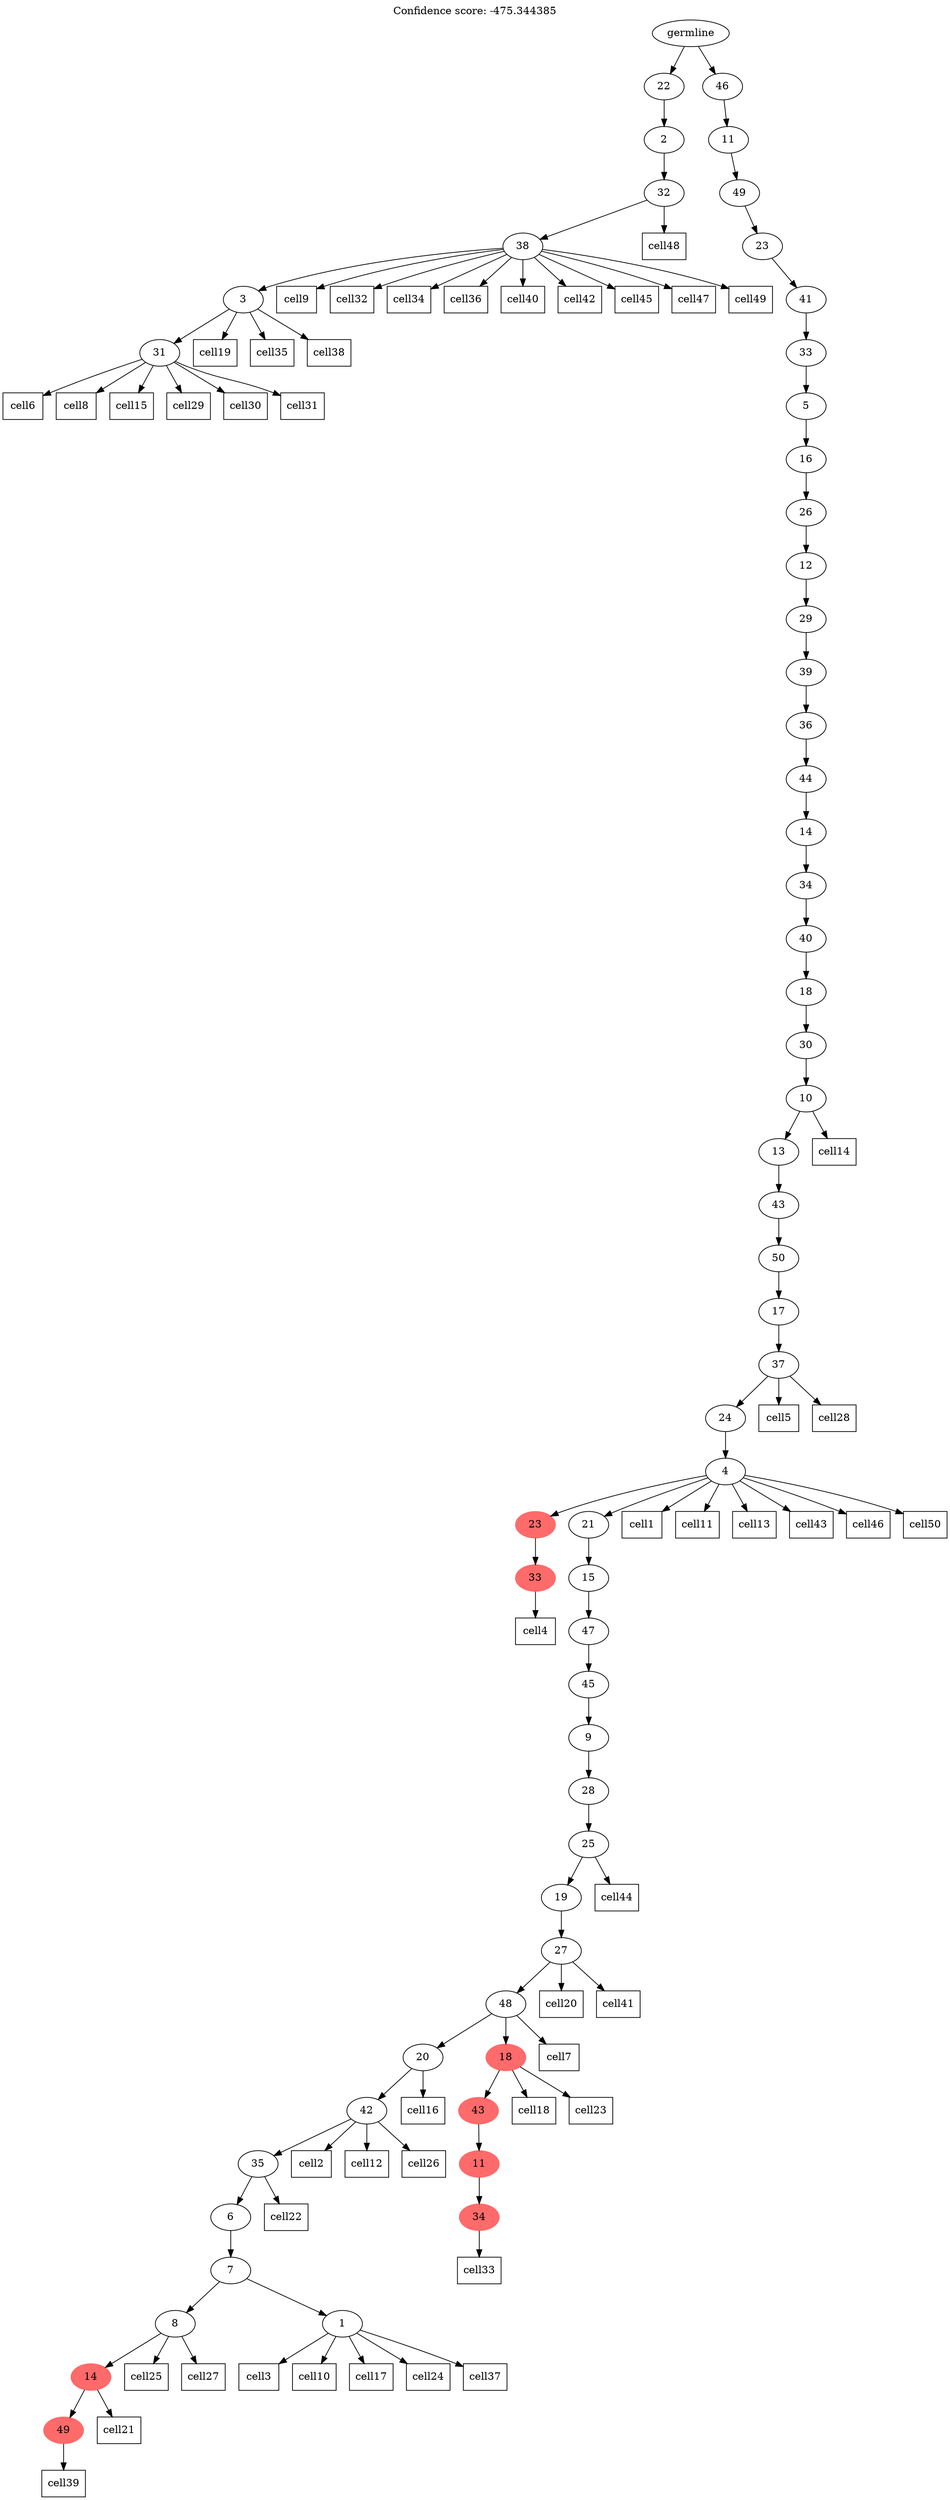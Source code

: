digraph g {
	"57" -> "58";
	"58" [label="31"];
	"56" -> "57";
	"57" [label="3"];
	"55" -> "56";
	"56" [label="38"];
	"54" -> "55";
	"55" [label="32"];
	"53" -> "54";
	"54" [label="2"];
	"51" -> "52";
	"52" [color=indianred1, style=filled, label="33"];
	"49" -> "50";
	"50" [color=indianred1, style=filled, label="49"];
	"48" -> "49";
	"49" [color=indianred1, style=filled, label="14"];
	"46" -> "47";
	"47" [label="1"];
	"46" -> "48";
	"48" [label="8"];
	"45" -> "46";
	"46" [label="7"];
	"44" -> "45";
	"45" [label="6"];
	"43" -> "44";
	"44" [label="35"];
	"42" -> "43";
	"43" [label="42"];
	"40" -> "41";
	"41" [color=indianred1, style=filled, label="34"];
	"39" -> "40";
	"40" [color=indianred1, style=filled, label="11"];
	"38" -> "39";
	"39" [color=indianred1, style=filled, label="43"];
	"37" -> "38";
	"38" [color=indianred1, style=filled, label="18"];
	"37" -> "42";
	"42" [label="20"];
	"36" -> "37";
	"37" [label="48"];
	"35" -> "36";
	"36" [label="27"];
	"34" -> "35";
	"35" [label="19"];
	"33" -> "34";
	"34" [label="25"];
	"32" -> "33";
	"33" [label="28"];
	"31" -> "32";
	"32" [label="9"];
	"30" -> "31";
	"31" [label="45"];
	"29" -> "30";
	"30" [label="47"];
	"28" -> "29";
	"29" [label="15"];
	"27" -> "28";
	"28" [label="21"];
	"27" -> "51";
	"51" [color=indianred1, style=filled, label="23"];
	"26" -> "27";
	"27" [label="4"];
	"25" -> "26";
	"26" [label="24"];
	"24" -> "25";
	"25" [label="37"];
	"23" -> "24";
	"24" [label="17"];
	"22" -> "23";
	"23" [label="50"];
	"21" -> "22";
	"22" [label="43"];
	"20" -> "21";
	"21" [label="13"];
	"19" -> "20";
	"20" [label="10"];
	"18" -> "19";
	"19" [label="30"];
	"17" -> "18";
	"18" [label="18"];
	"16" -> "17";
	"17" [label="40"];
	"15" -> "16";
	"16" [label="34"];
	"14" -> "15";
	"15" [label="14"];
	"13" -> "14";
	"14" [label="44"];
	"12" -> "13";
	"13" [label="36"];
	"11" -> "12";
	"12" [label="39"];
	"10" -> "11";
	"11" [label="29"];
	"9" -> "10";
	"10" [label="12"];
	"8" -> "9";
	"9" [label="26"];
	"7" -> "8";
	"8" [label="16"];
	"6" -> "7";
	"7" [label="5"];
	"5" -> "6";
	"6" [label="33"];
	"4" -> "5";
	"5" [label="41"];
	"3" -> "4";
	"4" [label="23"];
	"2" -> "3";
	"3" [label="49"];
	"1" -> "2";
	"2" [label="11"];
	"0" -> "1";
	"1" [label="46"];
	"0" -> "53";
	"53" [label="22"];
	"0" [label="germline"];
	"27" -> "cell1";
	"cell1" [shape=box];
	"43" -> "cell2";
	"cell2" [shape=box];
	"47" -> "cell3";
	"cell3" [shape=box];
	"52" -> "cell4";
	"cell4" [shape=box];
	"25" -> "cell5";
	"cell5" [shape=box];
	"58" -> "cell6";
	"cell6" [shape=box];
	"37" -> "cell7";
	"cell7" [shape=box];
	"58" -> "cell8";
	"cell8" [shape=box];
	"56" -> "cell9";
	"cell9" [shape=box];
	"47" -> "cell10";
	"cell10" [shape=box];
	"27" -> "cell11";
	"cell11" [shape=box];
	"43" -> "cell12";
	"cell12" [shape=box];
	"27" -> "cell13";
	"cell13" [shape=box];
	"20" -> "cell14";
	"cell14" [shape=box];
	"58" -> "cell15";
	"cell15" [shape=box];
	"42" -> "cell16";
	"cell16" [shape=box];
	"47" -> "cell17";
	"cell17" [shape=box];
	"38" -> "cell18";
	"cell18" [shape=box];
	"57" -> "cell19";
	"cell19" [shape=box];
	"36" -> "cell20";
	"cell20" [shape=box];
	"49" -> "cell21";
	"cell21" [shape=box];
	"44" -> "cell22";
	"cell22" [shape=box];
	"38" -> "cell23";
	"cell23" [shape=box];
	"47" -> "cell24";
	"cell24" [shape=box];
	"48" -> "cell25";
	"cell25" [shape=box];
	"43" -> "cell26";
	"cell26" [shape=box];
	"48" -> "cell27";
	"cell27" [shape=box];
	"25" -> "cell28";
	"cell28" [shape=box];
	"58" -> "cell29";
	"cell29" [shape=box];
	"58" -> "cell30";
	"cell30" [shape=box];
	"58" -> "cell31";
	"cell31" [shape=box];
	"56" -> "cell32";
	"cell32" [shape=box];
	"41" -> "cell33";
	"cell33" [shape=box];
	"56" -> "cell34";
	"cell34" [shape=box];
	"57" -> "cell35";
	"cell35" [shape=box];
	"56" -> "cell36";
	"cell36" [shape=box];
	"47" -> "cell37";
	"cell37" [shape=box];
	"57" -> "cell38";
	"cell38" [shape=box];
	"50" -> "cell39";
	"cell39" [shape=box];
	"56" -> "cell40";
	"cell40" [shape=box];
	"36" -> "cell41";
	"cell41" [shape=box];
	"56" -> "cell42";
	"cell42" [shape=box];
	"27" -> "cell43";
	"cell43" [shape=box];
	"34" -> "cell44";
	"cell44" [shape=box];
	"56" -> "cell45";
	"cell45" [shape=box];
	"27" -> "cell46";
	"cell46" [shape=box];
	"56" -> "cell47";
	"cell47" [shape=box];
	"55" -> "cell48";
	"cell48" [shape=box];
	"56" -> "cell49";
	"cell49" [shape=box];
	"27" -> "cell50";
	"cell50" [shape=box];
	labelloc="t";
	label="Confidence score: -475.344385";
}
